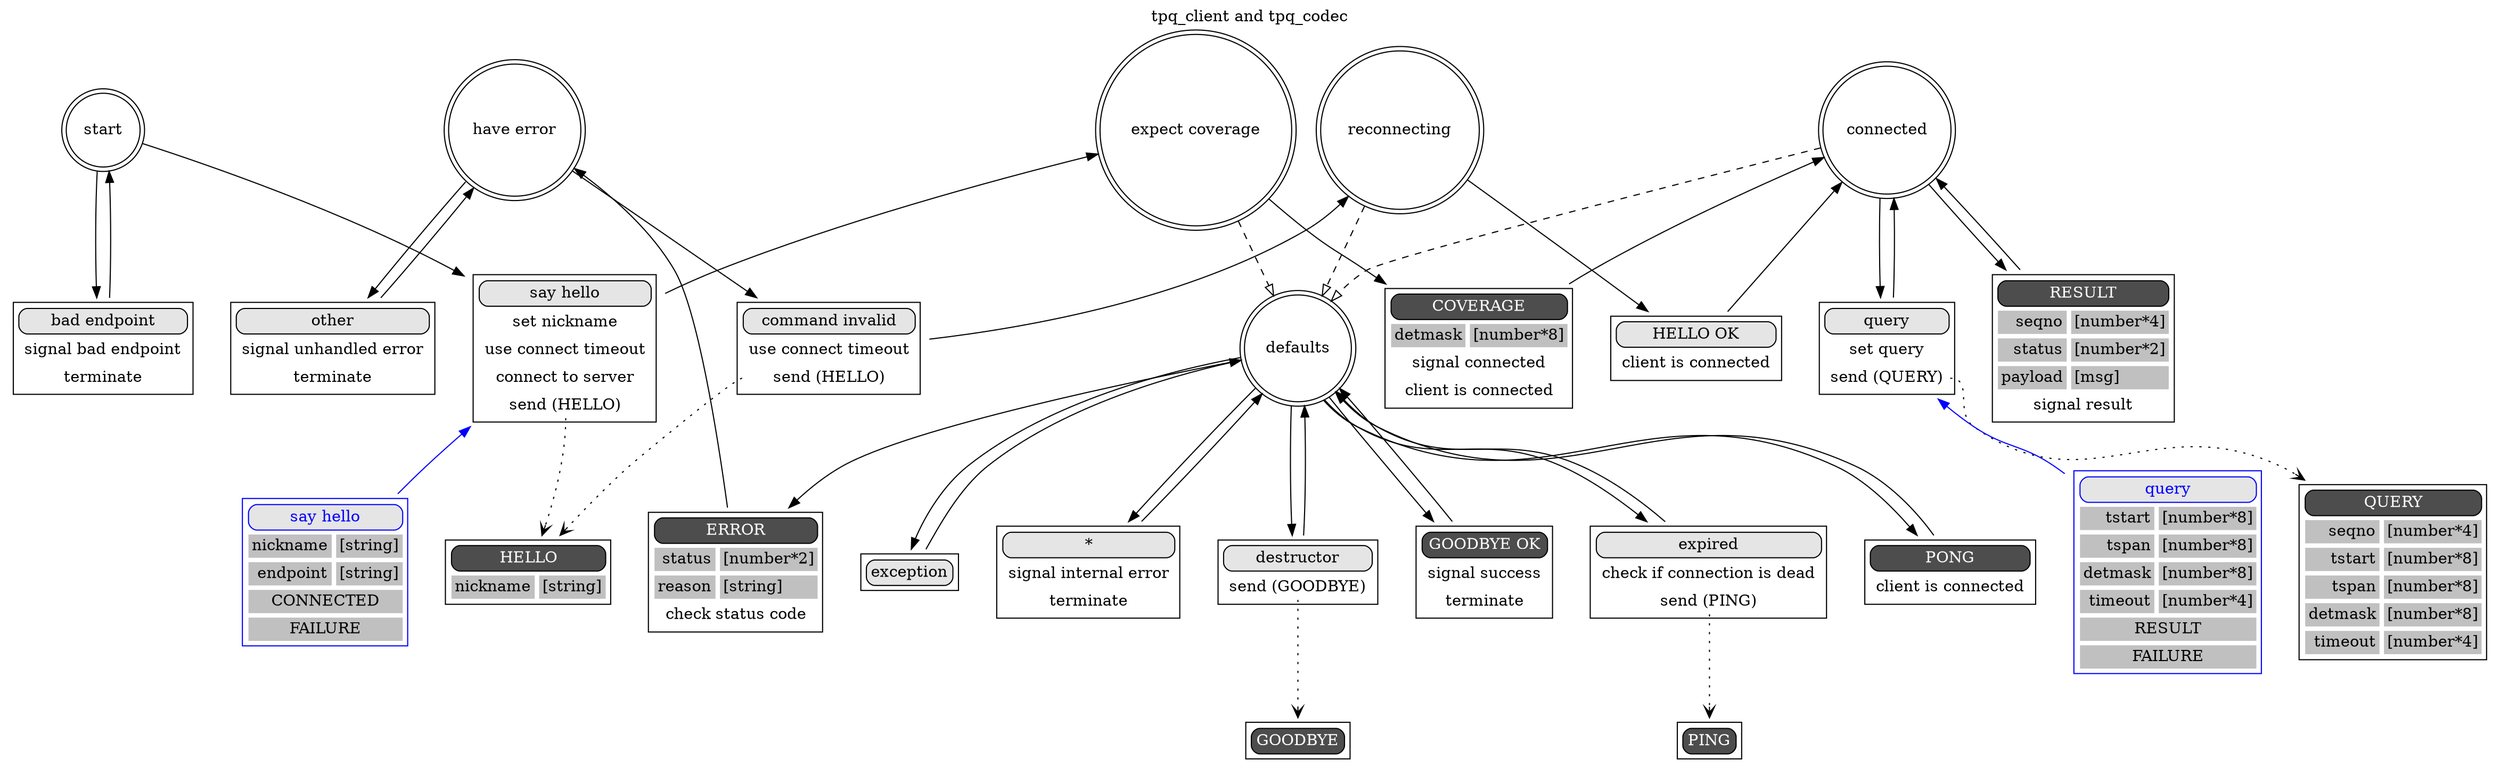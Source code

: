 digraph tpq_codec {
  label="tpq_client and tpq_codec";
  labelloc="top";
  s_start [shape = "doublecircle", label="start"];
  s_expect_coverage [shape = "doublecircle", label="expect coverage"];
  s_connected [shape = "doublecircle", label="connected"];
  s_defaults [shape = "doublecircle", label="defaults"];
  s_have_error [shape = "doublecircle", label="have error"];
  s_reconnecting [shape = "doublecircle", label="reconnecting"];
 m_start_say_hello [shape = "plaintext" style = "solid" label = <<table border="1" cellborder="0" cellspacing="4" cellpadding="3" bgcolor="white">
<tr><td style="ROUNDED" border="1" bgcolor="gray90" colspan="2"><font color="black">say hello</font></td></tr>
<tr><td colspan="2" align="center">set nickname</td></tr>
<tr><td colspan="2" align="center">use connect timeout</td></tr>
<tr><td colspan="2" align="center">connect to server</td></tr>
<tr><td colspan="2" align="center" port="hello">send (HELLO)</td></tr>
</table>>
];
 m_start_bad_endpoint [shape = "plaintext" style = "solid" label = <<table border="1" cellborder="0" cellspacing="4" cellpadding="3" bgcolor="white">
<tr><td style="ROUNDED" border="1" bgcolor="gray90" colspan="2"><font color="black">bad endpoint</font></td></tr>
<tr><td colspan="2" align="center">signal bad endpoint</td></tr>
<tr><td colspan="2" align="center">terminate</td></tr>
</table>>
];
 m_expect_coverage_coverage [shape = "plaintext" style = "solid" label = <<table border="1" cellborder="0" cellspacing="4" cellpadding="3" bgcolor="white">
<tr><td style="ROUNDED" border="1" bgcolor="gray30" colspan="2"><font color="white">COVERAGE</font></td></tr>
<tr><td align="right" bgcolor="gray">detmask</td><td align="left" bgcolor="gray">[number*8]<br/></td></tr>
<tr><td colspan="2" align="center">signal connected</td></tr>
<tr><td colspan="2" align="center">client is connected</td></tr>
</table>>
];
 m_connected_query [shape = "plaintext" style = "solid" label = <<table border="1" cellborder="0" cellspacing="4" cellpadding="3" bgcolor="white">
<tr><td style="ROUNDED" border="1" bgcolor="gray90" colspan="2"><font color="black">query</font></td></tr>
<tr><td colspan="2" align="center">set query</td></tr>
<tr><td colspan="2" align="center" port="query">send (QUERY)</td></tr>
</table>>
];
 m_connected_result [shape = "plaintext" style = "solid" label = <<table border="1" cellborder="0" cellspacing="4" cellpadding="3" bgcolor="white">
<tr><td style="ROUNDED" border="1" bgcolor="gray30" colspan="2"><font color="white">RESULT</font></td></tr>
<tr><td align="right" bgcolor="gray">seqno</td><td align="left" bgcolor="gray">[number*4]<br/></td></tr>
<tr><td align="right" bgcolor="gray">status</td><td align="left" bgcolor="gray">[number*2]<br/></td></tr>
<tr><td align="right" bgcolor="gray">payload</td><td align="left" bgcolor="gray">[msg]<br/></td></tr>
<tr><td colspan="2" align="center">signal result</td></tr>
</table>>
];
 m_defaults_destructor [shape = "plaintext" style = "solid" label = <<table border="1" cellborder="0" cellspacing="4" cellpadding="3" bgcolor="white">
<tr><td style="ROUNDED" border="1" bgcolor="gray90" colspan="2"><font color="black">destructor</font></td></tr>
<tr><td colspan="2" align="center" port="goodbye">send (GOODBYE)</td></tr>
</table>>
];
 m_defaults_goodbye_ok [shape = "plaintext" style = "solid" label = <<table border="1" cellborder="0" cellspacing="4" cellpadding="3" bgcolor="white">
<tr><td style="ROUNDED" border="1" bgcolor="gray30" colspan="2"><font color="white">GOODBYE OK</font></td></tr>
<tr><td colspan="2" align="center">signal success</td></tr>
<tr><td colspan="2" align="center">terminate</td></tr>
</table>>
];
 m_defaults_expired [shape = "plaintext" style = "solid" label = <<table border="1" cellborder="0" cellspacing="4" cellpadding="3" bgcolor="white">
<tr><td style="ROUNDED" border="1" bgcolor="gray90" colspan="2"><font color="black">expired</font></td></tr>
<tr><td colspan="2" align="center">check if connection is dead</td></tr>
<tr><td colspan="2" align="center" port="ping">send (PING)</td></tr>
</table>>
];
 m_defaults_pong [shape = "plaintext" style = "solid" label = <<table border="1" cellborder="0" cellspacing="4" cellpadding="3" bgcolor="white">
<tr><td style="ROUNDED" border="1" bgcolor="gray30" colspan="2"><font color="white">PONG</font></td></tr>
<tr><td colspan="2" align="center">client is connected</td></tr>
</table>>
];
 m_defaults_error [shape = "plaintext" style = "solid" label = <<table border="1" cellborder="0" cellspacing="4" cellpadding="3" bgcolor="white">
<tr><td style="ROUNDED" border="1" bgcolor="gray30" colspan="2"><font color="white">ERROR</font></td></tr>
<tr><td align="right" bgcolor="gray">status</td><td align="left" bgcolor="gray">[number*2]<br/></td></tr>
<tr><td align="right" bgcolor="gray">reason</td><td align="left" bgcolor="gray">[string]<br/></td></tr>
<tr><td colspan="2" align="center">check status code</td></tr>
</table>>
];
 m_defaults_exception [shape = "plaintext" style = "solid" label = <<table border="1" cellborder="0" cellspacing="4" cellpadding="3" bgcolor="white">
<tr><td style="ROUNDED" border="1" bgcolor="gray90" colspan="2"><font color="black">exception</font></td></tr>
</table>>
];
 m_defaults__ [shape = "plaintext" style = "solid" label = <<table border="1" cellborder="0" cellspacing="4" cellpadding="3" bgcolor="white">
<tr><td style="ROUNDED" border="1" bgcolor="gray90" colspan="2"><font color="black">*</font></td></tr>
<tr><td colspan="2" align="center">signal internal error</td></tr>
<tr><td colspan="2" align="center">terminate</td></tr>
</table>>
];
 m_have_error_command_invalid [shape = "plaintext" style = "solid" label = <<table border="1" cellborder="0" cellspacing="4" cellpadding="3" bgcolor="white">
<tr><td style="ROUNDED" border="1" bgcolor="gray90" colspan="2"><font color="black">command invalid</font></td></tr>
<tr><td colspan="2" align="center">use connect timeout</td></tr>
<tr><td colspan="2" align="center" port="hello">send (HELLO)</td></tr>
</table>>
];
 m_have_error_other [shape = "plaintext" style = "solid" label = <<table border="1" cellborder="0" cellspacing="4" cellpadding="3" bgcolor="white">
<tr><td style="ROUNDED" border="1" bgcolor="gray90" colspan="2"><font color="black">other</font></td></tr>
<tr><td colspan="2" align="center">signal unhandled error</td></tr>
<tr><td colspan="2" align="center">terminate</td></tr>
</table>>
];
 m_reconnecting_hello_ok [shape = "plaintext" style = "solid" label = <<table border="1" cellborder="0" cellspacing="4" cellpadding="3" bgcolor="white">
<tr><td style="ROUNDED" border="1" bgcolor="gray90" colspan="2"><font color="black">HELLO OK</font></td></tr>
<tr><td colspan="2" align="center">client is connected</td></tr>
</table>>
];
 m_hello [shape = "plaintext" style = "solid" label = <<table border="1" cellborder="0" cellspacing="4" cellpadding="3" bgcolor="white">
<tr><td style="ROUNDED" border="1" bgcolor="gray30" colspan="2"><font color="white">HELLO</font></td></tr>
<tr><td align="right" bgcolor="gray">nickname</td><td align="left" bgcolor="gray">[string]<br/></td></tr>
</table>>
];
 m_query [shape = "plaintext" style = "solid" label = <<table border="1" cellborder="0" cellspacing="4" cellpadding="3" bgcolor="white">
<tr><td style="ROUNDED" border="1" bgcolor="gray30" colspan="2"><font color="white">QUERY</font></td></tr>
<tr><td align="right" bgcolor="gray">seqno</td><td align="left" bgcolor="gray">[number*4]<br/></td></tr>
<tr><td align="right" bgcolor="gray">tstart</td><td align="left" bgcolor="gray">[number*8]<br/></td></tr>
<tr><td align="right" bgcolor="gray">tspan</td><td align="left" bgcolor="gray">[number*8]<br/></td></tr>
<tr><td align="right" bgcolor="gray">detmask</td><td align="left" bgcolor="gray">[number*8]<br/></td></tr>
<tr><td align="right" bgcolor="gray">timeout</td><td align="left" bgcolor="gray">[number*4]<br/></td></tr>
</table>>
];
 m_ping [shape = "plaintext" style = "solid" label = <<table border="1" cellborder="0" cellspacing="4" cellpadding="3" bgcolor="white">
<tr><td style="ROUNDED" border="1" bgcolor="gray30" colspan="2"><font color="white">PING</font></td></tr>
</table>>
];
 m_goodbye [shape = "plaintext" style = "solid" label = <<table border="1" cellborder="0" cellspacing="4" cellpadding="3" bgcolor="white">
<tr><td style="ROUNDED" border="1" bgcolor="gray30" colspan="2"><font color="white">GOODBYE</font></td></tr>
</table>>
];
 f_say_hello [shape="plaintext" color="blue" label = <<table border="1" cellborder="0" cellspacing="4" cellpadding="3" bgcolor="white">
<tr><td style="ROUNDED" border="1" bgcolor="gray90" colspan="2"><font color="blue">say hello</font></td></tr>
<tr><td align="right" bgcolor="gray">nickname</td><td align="left" bgcolor="gray">[string]</td></tr>
<tr><td align="right" bgcolor="gray">endpoint</td><td align="left" bgcolor="gray">[string]</td></tr>
<tr><td colspan="2" align="center" bgcolor="gray">CONNECTED</td></tr><tr><td colspan="2" align="center" bgcolor="gray">FAILURE</td></tr></table>>
];
 f_query [shape="plaintext" color="blue" label = <<table border="1" cellborder="0" cellspacing="4" cellpadding="3" bgcolor="white">
<tr><td style="ROUNDED" border="1" bgcolor="gray90" colspan="2"><font color="blue">query</font></td></tr>
<tr><td align="right" bgcolor="gray">tstart</td><td align="left" bgcolor="gray">[number*8]</td></tr>
<tr><td align="right" bgcolor="gray">tspan</td><td align="left" bgcolor="gray">[number*8]</td></tr>
<tr><td align="right" bgcolor="gray">detmask</td><td align="left" bgcolor="gray">[number*8]</td></tr>
<tr><td align="right" bgcolor="gray">timeout</td><td align="left" bgcolor="gray">[number*4]</td></tr>
<tr><td colspan="2" align="center" bgcolor="gray">RESULT</td></tr><tr><td colspan="2" align="center" bgcolor="gray">FAILURE</td></tr></table>>
];
  s_expect_coverage -> "s_defaults" [style="dashed", arrowhead="onormal"];
  s_connected -> "s_defaults" [style="dashed", arrowhead="onormal"];
  s_reconnecting -> "s_defaults" [style="dashed", arrowhead="onormal"];
 s_start -> m_start_say_hello [style="solid"];
 s_expect_coverage -> m_start_say_hello [dir="back", style="solid"];
 m_start_say_hello:hello -> m_hello [style = "dotted", arrowhead="ovee"];
 s_start -> m_start_bad_endpoint [style="solid"];
 s_start -> m_start_bad_endpoint [dir="back", style="solid"];
 s_expect_coverage -> m_expect_coverage_coverage [style="solid"];
 s_connected -> m_expect_coverage_coverage [dir="back", style="solid"];
 s_connected -> m_connected_query [style="solid"];
 s_connected -> m_connected_query [dir="back", style="solid"];
 m_connected_query:query -> m_query [style = "dotted", arrowhead="ovee"];
 s_connected -> m_connected_result [style="solid"];
 s_connected -> m_connected_result [dir="back", style="solid"];
 s_defaults -> m_defaults_destructor [style="solid"];
 s_defaults -> m_defaults_destructor [dir="back", style="solid"];
 m_defaults_destructor:goodbye -> m_goodbye [style = "dotted", arrowhead="ovee"];
 s_defaults -> m_defaults_goodbye_ok [style="solid"];
 s_defaults -> m_defaults_goodbye_ok [dir="back", style="solid"];
 s_defaults -> m_defaults_expired [style="solid"];
 s_defaults -> m_defaults_expired [dir="back", style="solid"];
 m_defaults_expired:ping -> m_ping [style = "dotted", arrowhead="ovee"];
 s_defaults -> m_defaults_pong [style="solid"];
 s_defaults -> m_defaults_pong [dir="back", style="solid"];
 s_defaults -> m_defaults_error [style="solid"];
 s_have_error -> m_defaults_error [dir="back", style="solid"];
 s_defaults -> m_defaults_exception [style="solid"];
 s_defaults -> m_defaults_exception [dir="back", style="solid"];
 s_defaults -> m_defaults__ [style="solid"];
 s_defaults -> m_defaults__ [dir="back", style="solid"];
 s_have_error -> m_have_error_command_invalid [style="solid"];
 s_reconnecting -> m_have_error_command_invalid [dir="back", style="solid"];
 m_have_error_command_invalid:hello -> m_hello [style = "dotted", arrowhead="ovee"];
 s_have_error -> m_have_error_other [style="solid"];
 s_have_error -> m_have_error_other [dir="back", style="solid"];
 s_reconnecting -> m_reconnecting_hello_ok [style="solid"];
 s_connected -> m_reconnecting_hello_ok [dir="back", style="solid"];
  m_start_say_hello -> f_say_hello [dir="back", color="blue"];
  m_connected_query -> f_query [dir="back", color="blue"];
}
